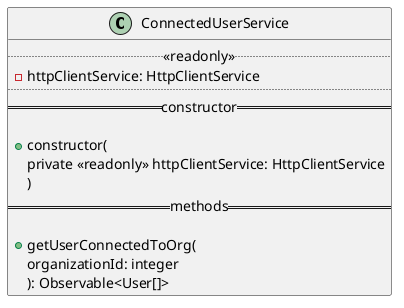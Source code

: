 @startuml ConnectedUserService

class ConnectedUserService {
  ..<<readonly>>..
  - httpClientService: HttpClientService
  ....
  == constructor ==

  + constructor(
    private <<readonly>> httpClientService: HttpClientService
    )
  == methods ==

  + getUserConnectedToOrg(
    organizationId: integer
    ): Observable<User[]>
}
@enduml
